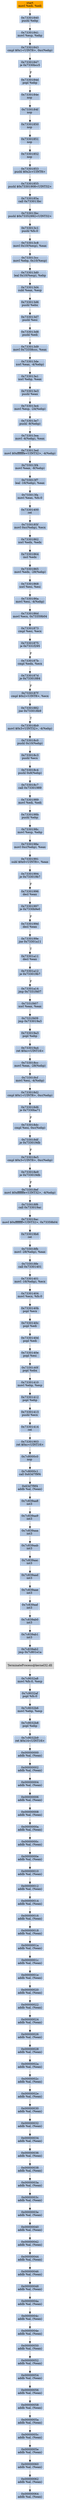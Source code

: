 digraph G {
node[shape=rectangle,style=filled,fillcolor=lightsteelblue,color=lightsteelblue]
bgcolor="transparent"
a0x7330183emovl_edi_edi[label="start\nmovl %edi, %edi",color="lightgrey",fillcolor="orange"];
a0x73301840pushl_ebp[label="0x73301840\npushl %ebp"];
a0x73301841movl_esp_ebp[label="0x73301841\nmovl %esp, %ebp"];
a0x73301843cmpl_0x1UINT8_0xcebp_[label="0x73301843\ncmpl $0x1<UINT8>, 0xc(%ebp)"];
a0x73301847je_0x7330bcc5[label="0x73301847\nje 0x7330bcc5"];
a0x7330184dpopl_ebp[label="0x7330184d\npopl %ebp"];
a0x7330184enop_[label="0x7330184e\nnop "];
a0x7330184fnop_[label="0x7330184f\nnop "];
a0x73301850nop_[label="0x73301850\nnop "];
a0x73301851nop_[label="0x73301851\nnop "];
a0x73301852nop_[label="0x73301852\nnop "];
a0x73301853pushl_0x2cUINT8[label="0x73301853\npushl $0x2c<UINT8>"];
a0x73301855pushl_0x73301908UINT32[label="0x73301855\npushl $0x73301908<UINT32>"];
a0x7330185acall_0x733013bc[label="0x7330185a\ncall 0x733013bc"];
a0x733013bcpushl_0x73352992UINT32[label="0x733013bc\npushl $0x73352992<UINT32>"];
a0x733013c1pushl_fs_0[label="0x733013c1\npushl %fs:0"];
a0x733013c8movl_0x10esp__eax[label="0x733013c8\nmovl 0x10(%esp), %eax"];
a0x733013ccmovl_ebp_0x10esp_[label="0x733013cc\nmovl %ebp, 0x10(%esp)"];
a0x733013d0leal_0x10esp__ebp[label="0x733013d0\nleal 0x10(%esp), %ebp"];
a0x733013d4subl_eax_esp[label="0x733013d4\nsubl %eax, %esp"];
a0x733013d6pushl_ebx[label="0x733013d6\npushl %ebx"];
a0x733013d7pushl_esi[label="0x733013d7\npushl %esi"];
a0x733013d8pushl_edi[label="0x733013d8\npushl %edi"];
a0x733013d9movl_0x73358ccc_eax[label="0x733013d9\nmovl 0x73358ccc, %eax"];
a0x733013dexorl_eax__4ebp_[label="0x733013de\nxorl %eax, -4(%ebp)"];
a0x733013e1xorl_ebp_eax[label="0x733013e1\nxorl %ebp, %eax"];
a0x733013e3pushl_eax[label="0x733013e3\npushl %eax"];
a0x733013e4movl_esp__24ebp_[label="0x733013e4\nmovl %esp, -24(%ebp)"];
a0x733013e7pushl__8ebp_[label="0x733013e7\npushl -8(%ebp)"];
a0x733013eamovl__4ebp__eax[label="0x733013ea\nmovl -4(%ebp), %eax"];
a0x733013edmovl_0xfffffffeUINT32__4ebp_[label="0x733013ed\nmovl $0xfffffffe<UINT32>, -4(%ebp)"];
a0x733013f4movl_eax__8ebp_[label="0x733013f4\nmovl %eax, -8(%ebp)"];
a0x733013f7leal__16ebp__eax[label="0x733013f7\nleal -16(%ebp), %eax"];
a0x733013famovl_eax_fs_0[label="0x733013fa\nmovl %eax, %fs:0"];
a0x73301400ret[label="0x73301400\nret"];
a0x7330185fmovl_0xcebp__ecx[label="0x7330185f\nmovl 0xc(%ebp), %ecx"];
a0x73301862xorl_edx_edx[label="0x73301862\nxorl %edx, %edx"];
a0x73301864incl_edx[label="0x73301864\nincl %edx"];
a0x73301865movl_edx__28ebp_[label="0x73301865\nmovl %edx, -28(%ebp)"];
a0x73301868xorl_esi_esi[label="0x73301868\nxorl %esi, %esi"];
a0x7330186amovl_esi__4ebp_[label="0x7330186a\nmovl %esi, -4(%ebp)"];
a0x7330186dmovl_ecx_0x73359b04[label="0x7330186d\nmovl %ecx, 0x73359b04"];
a0x73301873cmpl_esi_ecx[label="0x73301873\ncmpl %esi, %ecx"];
a0x73301875je_0x7331f295[label="0x73301875\nje 0x7331f295"];
a0x7330187bcmpl_edx_ecx[label="0x7330187b\ncmpl %edx, %ecx"];
a0x7330187dje_0x73301884[label="0x7330187d\nje 0x73301884"];
a0x7330187fcmpl_0x2UINT8_ecx[label="0x7330187f\ncmpl $0x2<UINT8>, %ecx"];
a0x73301882jne_0x733018b9[label="0x73301882\njne 0x733018b9"];
a0x733018b9movl_0x3UINT32__4ebp_[label="0x733018b9\nmovl $0x3<UINT32>, -4(%ebp)"];
a0x733018c0pushl_0x10ebp_[label="0x733018c0\npushl 0x10(%ebp)"];
a0x733018c3pushl_ecx[label="0x733018c3\npushl %ecx"];
a0x733018c4pushl_0x8ebp_[label="0x733018c4\npushl 0x8(%ebp)"];
a0x733018c7call_0x73301989[label="0x733018c7\ncall 0x73301989"];
a0x73301989movl_edi_edi[label="0x73301989\nmovl %edi, %edi"];
a0x7330198bpushl_ebp[label="0x7330198b\npushl %ebp"];
a0x7330198cmovl_esp_ebp[label="0x7330198c\nmovl %esp, %ebp"];
a0x7330198emovl_0xcebp__eax[label="0x7330198e\nmovl 0xc(%ebp), %eax"];
a0x73301991subl_0x0UINT8_eax[label="0x73301991\nsubl $0x0<UINT8>, %eax"];
a0x73301994je_0x733019b7[label="0x73301994\nje 0x733019b7"];
a0x73301996decl_eax[label="0x73301996\ndecl %eax"];
a0x73301997je_0x7330b9e0[label="0x73301997\nje 0x7330b9e0"];
a0x7330199ddecl_eax[label="0x7330199d\ndecl %eax"];
a0x7330199ejne_0x73301a11[label="0x7330199e\njne 0x73301a11"];
a0x73301a11decl_eax[label="0x73301a11\ndecl %eax"];
a0x73301a12je_0x733019b7[label="0x73301a12\nje 0x733019b7"];
a0x73301a14jmp_0x7331f407[label="0x73301a14\njmp 0x7331f407"];
a0x7331f407xorl_eax_eax[label="0x7331f407\nxorl %eax, %eax"];
a0x7331f409jmp_0x733019a3[label="0x7331f409\njmp 0x733019a3"];
a0x733019a3popl_ebp[label="0x733019a3\npopl %ebp"];
a0x733019a4ret_0xcUINT16[label="0x733019a4\nret $0xc<UINT16>"];
a0x733018ccmovl_eax__28ebp_[label="0x733018cc\nmovl %eax, -28(%ebp)"];
a0x733018cfmovl_esi__4ebp_[label="0x733018cf\nmovl %esi, -4(%ebp)"];
a0x733018d2cmpl_0x1UINT8_0xcebp_[label="0x733018d2\ncmpl $0x1<UINT8>, 0xc(%ebp)"];
a0x733018d6je_0x7330ba71[label="0x733018d6\nje 0x7330ba71"];
a0x733018dccmpl_esi_0xcebp_[label="0x733018dc\ncmpl %esi, 0xc(%ebp)"];
a0x733018dfje_0x733019db[label="0x733018df\nje 0x733019db"];
a0x733018e5cmpl_0x3UINT8_0xcebp_[label="0x733018e5\ncmpl $0x3<UINT8>, 0xc(%ebp)"];
a0x733018e9je_0x733019db[label="0x733018e9\nje 0x733019db"];
a0x733018efmovl_0xfffffffeUINT32__4ebp_[label="0x733018ef\nmovl $0xfffffffe<UINT32>, -4(%ebp)"];
a0x733018f6call_0x733019ac[label="0x733018f6\ncall 0x733019ac"];
a0x733019acmovl_0xffffffffUINT32_0x73359b04[label="0x733019ac\nmovl $0xffffffff<UINT32>, 0x73359b04"];
a0x733019b6ret[label="0x733019b6\nret"];
a0x733018fbmovl__28ebp__eax[label="0x733018fb\nmovl -28(%ebp), %eax"];
a0x733018fecall_0x73301401[label="0x733018fe\ncall 0x73301401"];
a0x73301401movl__16ebp__ecx[label="0x73301401\nmovl -16(%ebp), %ecx"];
a0x73301404movl_ecx_fs_0[label="0x73301404\nmovl %ecx, %fs:0"];
a0x7330140bpopl_ecx[label="0x7330140b\npopl %ecx"];
a0x7330140cpopl_edi[label="0x7330140c\npopl %edi"];
a0x7330140dpopl_edi[label="0x7330140d\npopl %edi"];
a0x7330140epopl_esi[label="0x7330140e\npopl %esi"];
a0x7330140fpopl_ebx[label="0x7330140f\npopl %ebx"];
a0x73301410movl_ebp_esp[label="0x73301410\nmovl %ebp, %esp"];
a0x73301412popl_ebp[label="0x73301412\npopl %ebp"];
a0x73301413pushl_ecx[label="0x73301413\npushl %ecx"];
a0x73301414ret[label="0x73301414\nret"];
a0x73301903ret_0xcUINT16[label="0x73301903\nret $0xc<UINT16>"];
a0x7c8000c0nop_[label="0x7c8000c0\nnop "];
a0x7c8000c1call_0x63d7f9f4[label="0x7c8000c1\ncall 0x63d7f9f4"];
a0x63d7f9f4addb_al_eax_[label="0x63d7f9f4\naddb %al, (%eax)"];
a0x7c839aa8int3_[label="0x7c839aa8\nint3 "];
a0x7c839aa9int3_[label="0x7c839aa9\nint3 "];
a0x7c839aaaint3_[label="0x7c839aaa\nint3 "];
a0x7c839aabint3_[label="0x7c839aab\nint3 "];
a0x7c839aacint3_[label="0x7c839aac\nint3 "];
a0x7c839aadint3_[label="0x7c839aad\nint3 "];
a0x7c839aaeint3_[label="0x7c839aae\nint3 "];
a0x7c839aafint3_[label="0x7c839aaf\nint3 "];
a0x7c839ab0int3_[label="0x7c839ab0\nint3 "];
a0x7c839ab1int3_[label="0x7c839ab1\nint3 "];
a0x7c839ab2jmp_0x7c801e1a[label="0x7c839ab2\njmp 0x7c801e1a"];
TerminateProcess_kernel32_dll[label="TerminateProcess@kernel32.dll",color="lightgrey",fillcolor="lightgrey"];
a0x7c9032a8movl_fs_0_esp[label="0x7c9032a8\nmovl %fs:0, %esp"];
a0x7c9032afpopl_fs_0[label="0x7c9032af\npopl %fs:0"];
a0x7c9032b6movl_ebp_esp[label="0x7c9032b6\nmovl %ebp, %esp"];
a0x7c9032b8popl_ebp[label="0x7c9032b8\npopl %ebp"];
a0x7c9032b9ret_0x14UINT16[label="0x7c9032b9\nret $0x14<UINT16>"];
a0x00000000addb_al_eax_[label="0x00000000\naddb %al, (%eax)"];
a0x00000002addb_al_eax_[label="0x00000002\naddb %al, (%eax)"];
a0x00000004addb_al_eax_[label="0x00000004\naddb %al, (%eax)"];
a0x00000006addb_al_eax_[label="0x00000006\naddb %al, (%eax)"];
a0x00000008addb_al_eax_[label="0x00000008\naddb %al, (%eax)"];
a0x0000000aaddb_al_eax_[label="0x0000000a\naddb %al, (%eax)"];
a0x0000000caddb_al_eax_[label="0x0000000c\naddb %al, (%eax)"];
a0x0000000eaddb_al_eax_[label="0x0000000e\naddb %al, (%eax)"];
a0x00000010addb_al_eax_[label="0x00000010\naddb %al, (%eax)"];
a0x00000012addb_al_eax_[label="0x00000012\naddb %al, (%eax)"];
a0x00000014addb_al_eax_[label="0x00000014\naddb %al, (%eax)"];
a0x00000016addb_al_eax_[label="0x00000016\naddb %al, (%eax)"];
a0x00000018addb_al_eax_[label="0x00000018\naddb %al, (%eax)"];
a0x0000001aaddb_al_eax_[label="0x0000001a\naddb %al, (%eax)"];
a0x0000001caddb_al_eax_[label="0x0000001c\naddb %al, (%eax)"];
a0x0000001eaddb_al_eax_[label="0x0000001e\naddb %al, (%eax)"];
a0x00000020addb_al_eax_[label="0x00000020\naddb %al, (%eax)"];
a0x00000022addb_al_eax_[label="0x00000022\naddb %al, (%eax)"];
a0x00000024addb_al_eax_[label="0x00000024\naddb %al, (%eax)"];
a0x00000026addb_al_eax_[label="0x00000026\naddb %al, (%eax)"];
a0x00000028addb_al_eax_[label="0x00000028\naddb %al, (%eax)"];
a0x0000002aaddb_al_eax_[label="0x0000002a\naddb %al, (%eax)"];
a0x0000002caddb_al_eax_[label="0x0000002c\naddb %al, (%eax)"];
a0x0000002eaddb_al_eax_[label="0x0000002e\naddb %al, (%eax)"];
a0x00000030addb_al_eax_[label="0x00000030\naddb %al, (%eax)"];
a0x00000032addb_al_eax_[label="0x00000032\naddb %al, (%eax)"];
a0x00000034addb_al_eax_[label="0x00000034\naddb %al, (%eax)"];
a0x00000036addb_al_eax_[label="0x00000036\naddb %al, (%eax)"];
a0x00000038addb_al_eax_[label="0x00000038\naddb %al, (%eax)"];
a0x0000003aaddb_al_eax_[label="0x0000003a\naddb %al, (%eax)"];
a0x0000003caddb_al_eax_[label="0x0000003c\naddb %al, (%eax)"];
a0x0000003eaddb_al_eax_[label="0x0000003e\naddb %al, (%eax)"];
a0x00000040addb_al_eax_[label="0x00000040\naddb %al, (%eax)"];
a0x00000042addb_al_eax_[label="0x00000042\naddb %al, (%eax)"];
a0x00000044addb_al_eax_[label="0x00000044\naddb %al, (%eax)"];
a0x00000046addb_al_eax_[label="0x00000046\naddb %al, (%eax)"];
a0x00000048addb_al_eax_[label="0x00000048\naddb %al, (%eax)"];
a0x0000004aaddb_al_eax_[label="0x0000004a\naddb %al, (%eax)"];
a0x0000004caddb_al_eax_[label="0x0000004c\naddb %al, (%eax)"];
a0x0000004eaddb_al_eax_[label="0x0000004e\naddb %al, (%eax)"];
a0x00000050addb_al_eax_[label="0x00000050\naddb %al, (%eax)"];
a0x00000052addb_al_eax_[label="0x00000052\naddb %al, (%eax)"];
a0x00000054addb_al_eax_[label="0x00000054\naddb %al, (%eax)"];
a0x00000056addb_al_eax_[label="0x00000056\naddb %al, (%eax)"];
a0x00000058addb_al_eax_[label="0x00000058\naddb %al, (%eax)"];
a0x0000005aaddb_al_eax_[label="0x0000005a\naddb %al, (%eax)"];
a0x0000005caddb_al_eax_[label="0x0000005c\naddb %al, (%eax)"];
a0x0000005eaddb_al_eax_[label="0x0000005e\naddb %al, (%eax)"];
a0x00000060addb_al_eax_[label="0x00000060\naddb %al, (%eax)"];
a0x00000062addb_al_eax_[label="0x00000062\naddb %al, (%eax)"];
a0x00000064addb_al_eax_[label="0x00000064\naddb %al, (%eax)"];
a0x7330183emovl_edi_edi -> a0x73301840pushl_ebp [color="#000000"];
a0x73301840pushl_ebp -> a0x73301841movl_esp_ebp [color="#000000"];
a0x73301841movl_esp_ebp -> a0x73301843cmpl_0x1UINT8_0xcebp_ [color="#000000"];
a0x73301843cmpl_0x1UINT8_0xcebp_ -> a0x73301847je_0x7330bcc5 [color="#000000"];
a0x73301847je_0x7330bcc5 -> a0x7330184dpopl_ebp [color="#000000",label="F"];
a0x7330184dpopl_ebp -> a0x7330184enop_ [color="#000000"];
a0x7330184enop_ -> a0x7330184fnop_ [color="#000000"];
a0x7330184fnop_ -> a0x73301850nop_ [color="#000000"];
a0x73301850nop_ -> a0x73301851nop_ [color="#000000"];
a0x73301851nop_ -> a0x73301852nop_ [color="#000000"];
a0x73301852nop_ -> a0x73301853pushl_0x2cUINT8 [color="#000000"];
a0x73301853pushl_0x2cUINT8 -> a0x73301855pushl_0x73301908UINT32 [color="#000000"];
a0x73301855pushl_0x73301908UINT32 -> a0x7330185acall_0x733013bc [color="#000000"];
a0x7330185acall_0x733013bc -> a0x733013bcpushl_0x73352992UINT32 [color="#000000"];
a0x733013bcpushl_0x73352992UINT32 -> a0x733013c1pushl_fs_0 [color="#000000"];
a0x733013c1pushl_fs_0 -> a0x733013c8movl_0x10esp__eax [color="#000000"];
a0x733013c8movl_0x10esp__eax -> a0x733013ccmovl_ebp_0x10esp_ [color="#000000"];
a0x733013ccmovl_ebp_0x10esp_ -> a0x733013d0leal_0x10esp__ebp [color="#000000"];
a0x733013d0leal_0x10esp__ebp -> a0x733013d4subl_eax_esp [color="#000000"];
a0x733013d4subl_eax_esp -> a0x733013d6pushl_ebx [color="#000000"];
a0x733013d6pushl_ebx -> a0x733013d7pushl_esi [color="#000000"];
a0x733013d7pushl_esi -> a0x733013d8pushl_edi [color="#000000"];
a0x733013d8pushl_edi -> a0x733013d9movl_0x73358ccc_eax [color="#000000"];
a0x733013d9movl_0x73358ccc_eax -> a0x733013dexorl_eax__4ebp_ [color="#000000"];
a0x733013dexorl_eax__4ebp_ -> a0x733013e1xorl_ebp_eax [color="#000000"];
a0x733013e1xorl_ebp_eax -> a0x733013e3pushl_eax [color="#000000"];
a0x733013e3pushl_eax -> a0x733013e4movl_esp__24ebp_ [color="#000000"];
a0x733013e4movl_esp__24ebp_ -> a0x733013e7pushl__8ebp_ [color="#000000"];
a0x733013e7pushl__8ebp_ -> a0x733013eamovl__4ebp__eax [color="#000000"];
a0x733013eamovl__4ebp__eax -> a0x733013edmovl_0xfffffffeUINT32__4ebp_ [color="#000000"];
a0x733013edmovl_0xfffffffeUINT32__4ebp_ -> a0x733013f4movl_eax__8ebp_ [color="#000000"];
a0x733013f4movl_eax__8ebp_ -> a0x733013f7leal__16ebp__eax [color="#000000"];
a0x733013f7leal__16ebp__eax -> a0x733013famovl_eax_fs_0 [color="#000000"];
a0x733013famovl_eax_fs_0 -> a0x73301400ret [color="#000000"];
a0x73301400ret -> a0x7330185fmovl_0xcebp__ecx [color="#000000"];
a0x7330185fmovl_0xcebp__ecx -> a0x73301862xorl_edx_edx [color="#000000"];
a0x73301862xorl_edx_edx -> a0x73301864incl_edx [color="#000000"];
a0x73301864incl_edx -> a0x73301865movl_edx__28ebp_ [color="#000000"];
a0x73301865movl_edx__28ebp_ -> a0x73301868xorl_esi_esi [color="#000000"];
a0x73301868xorl_esi_esi -> a0x7330186amovl_esi__4ebp_ [color="#000000"];
a0x7330186amovl_esi__4ebp_ -> a0x7330186dmovl_ecx_0x73359b04 [color="#000000"];
a0x7330186dmovl_ecx_0x73359b04 -> a0x73301873cmpl_esi_ecx [color="#000000"];
a0x73301873cmpl_esi_ecx -> a0x73301875je_0x7331f295 [color="#000000"];
a0x73301875je_0x7331f295 -> a0x7330187bcmpl_edx_ecx [color="#000000",label="F"];
a0x7330187bcmpl_edx_ecx -> a0x7330187dje_0x73301884 [color="#000000"];
a0x7330187dje_0x73301884 -> a0x7330187fcmpl_0x2UINT8_ecx [color="#000000",label="F"];
a0x7330187fcmpl_0x2UINT8_ecx -> a0x73301882jne_0x733018b9 [color="#000000"];
a0x73301882jne_0x733018b9 -> a0x733018b9movl_0x3UINT32__4ebp_ [color="#000000",label="T"];
a0x733018b9movl_0x3UINT32__4ebp_ -> a0x733018c0pushl_0x10ebp_ [color="#000000"];
a0x733018c0pushl_0x10ebp_ -> a0x733018c3pushl_ecx [color="#000000"];
a0x733018c3pushl_ecx -> a0x733018c4pushl_0x8ebp_ [color="#000000"];
a0x733018c4pushl_0x8ebp_ -> a0x733018c7call_0x73301989 [color="#000000"];
a0x733018c7call_0x73301989 -> a0x73301989movl_edi_edi [color="#000000"];
a0x73301989movl_edi_edi -> a0x7330198bpushl_ebp [color="#000000"];
a0x7330198bpushl_ebp -> a0x7330198cmovl_esp_ebp [color="#000000"];
a0x7330198cmovl_esp_ebp -> a0x7330198emovl_0xcebp__eax [color="#000000"];
a0x7330198emovl_0xcebp__eax -> a0x73301991subl_0x0UINT8_eax [color="#000000"];
a0x73301991subl_0x0UINT8_eax -> a0x73301994je_0x733019b7 [color="#000000"];
a0x73301994je_0x733019b7 -> a0x73301996decl_eax [color="#000000",label="F"];
a0x73301996decl_eax -> a0x73301997je_0x7330b9e0 [color="#000000"];
a0x73301997je_0x7330b9e0 -> a0x7330199ddecl_eax [color="#000000",label="F"];
a0x7330199ddecl_eax -> a0x7330199ejne_0x73301a11 [color="#000000"];
a0x7330199ejne_0x73301a11 -> a0x73301a11decl_eax [color="#000000",label="T"];
a0x73301a11decl_eax -> a0x73301a12je_0x733019b7 [color="#000000"];
a0x73301a12je_0x733019b7 -> a0x73301a14jmp_0x7331f407 [color="#000000",label="F"];
a0x73301a14jmp_0x7331f407 -> a0x7331f407xorl_eax_eax [color="#000000"];
a0x7331f407xorl_eax_eax -> a0x7331f409jmp_0x733019a3 [color="#000000"];
a0x7331f409jmp_0x733019a3 -> a0x733019a3popl_ebp [color="#000000"];
a0x733019a3popl_ebp -> a0x733019a4ret_0xcUINT16 [color="#000000"];
a0x733019a4ret_0xcUINT16 -> a0x733018ccmovl_eax__28ebp_ [color="#000000"];
a0x733018ccmovl_eax__28ebp_ -> a0x733018cfmovl_esi__4ebp_ [color="#000000"];
a0x733018cfmovl_esi__4ebp_ -> a0x733018d2cmpl_0x1UINT8_0xcebp_ [color="#000000"];
a0x733018d2cmpl_0x1UINT8_0xcebp_ -> a0x733018d6je_0x7330ba71 [color="#000000"];
a0x733018d6je_0x7330ba71 -> a0x733018dccmpl_esi_0xcebp_ [color="#000000",label="F"];
a0x733018dccmpl_esi_0xcebp_ -> a0x733018dfje_0x733019db [color="#000000"];
a0x733018dfje_0x733019db -> a0x733018e5cmpl_0x3UINT8_0xcebp_ [color="#000000",label="F"];
a0x733018e5cmpl_0x3UINT8_0xcebp_ -> a0x733018e9je_0x733019db [color="#000000"];
a0x733018e9je_0x733019db -> a0x733018efmovl_0xfffffffeUINT32__4ebp_ [color="#000000",label="F"];
a0x733018efmovl_0xfffffffeUINT32__4ebp_ -> a0x733018f6call_0x733019ac [color="#000000"];
a0x733018f6call_0x733019ac -> a0x733019acmovl_0xffffffffUINT32_0x73359b04 [color="#000000"];
a0x733019acmovl_0xffffffffUINT32_0x73359b04 -> a0x733019b6ret [color="#000000"];
a0x733019b6ret -> a0x733018fbmovl__28ebp__eax [color="#000000"];
a0x733018fbmovl__28ebp__eax -> a0x733018fecall_0x73301401 [color="#000000"];
a0x733018fecall_0x73301401 -> a0x73301401movl__16ebp__ecx [color="#000000"];
a0x73301401movl__16ebp__ecx -> a0x73301404movl_ecx_fs_0 [color="#000000"];
a0x73301404movl_ecx_fs_0 -> a0x7330140bpopl_ecx [color="#000000"];
a0x7330140bpopl_ecx -> a0x7330140cpopl_edi [color="#000000"];
a0x7330140cpopl_edi -> a0x7330140dpopl_edi [color="#000000"];
a0x7330140dpopl_edi -> a0x7330140epopl_esi [color="#000000"];
a0x7330140epopl_esi -> a0x7330140fpopl_ebx [color="#000000"];
a0x7330140fpopl_ebx -> a0x73301410movl_ebp_esp [color="#000000"];
a0x73301410movl_ebp_esp -> a0x73301412popl_ebp [color="#000000"];
a0x73301412popl_ebp -> a0x73301413pushl_ecx [color="#000000"];
a0x73301413pushl_ecx -> a0x73301414ret [color="#000000"];
a0x73301414ret -> a0x73301903ret_0xcUINT16 [color="#000000"];
a0x73301903ret_0xcUINT16 -> a0x7c8000c0nop_ [color="#000000"];
a0x7c8000c0nop_ -> a0x7c8000c1call_0x63d7f9f4 [color="#000000"];
a0x7c8000c1call_0x63d7f9f4 -> a0x63d7f9f4addb_al_eax_ [color="#000000"];
a0x63d7f9f4addb_al_eax_ -> a0x7c839aa8int3_ [color="#000000"];
a0x7c839aa8int3_ -> a0x7c839aa9int3_ [color="#000000"];
a0x7c839aa9int3_ -> a0x7c839aaaint3_ [color="#000000"];
a0x7c839aaaint3_ -> a0x7c839aabint3_ [color="#000000"];
a0x7c839aabint3_ -> a0x7c839aacint3_ [color="#000000"];
a0x7c839aacint3_ -> a0x7c839aadint3_ [color="#000000"];
a0x7c839aadint3_ -> a0x7c839aaeint3_ [color="#000000"];
a0x7c839aaeint3_ -> a0x7c839aafint3_ [color="#000000"];
a0x7c839aafint3_ -> a0x7c839ab0int3_ [color="#000000"];
a0x7c839ab0int3_ -> a0x7c839ab1int3_ [color="#000000"];
a0x7c839ab1int3_ -> a0x7c839ab2jmp_0x7c801e1a [color="#000000"];
a0x7c839ab2jmp_0x7c801e1a -> TerminateProcess_kernel32_dll [color="#000000"];
TerminateProcess_kernel32_dll -> a0x7c9032a8movl_fs_0_esp [color="#000000"];
a0x7c9032a8movl_fs_0_esp -> a0x7c9032afpopl_fs_0 [color="#000000"];
a0x7c9032afpopl_fs_0 -> a0x7c9032b6movl_ebp_esp [color="#000000"];
a0x7c9032b6movl_ebp_esp -> a0x7c9032b8popl_ebp [color="#000000"];
a0x7c9032b8popl_ebp -> a0x7c9032b9ret_0x14UINT16 [color="#000000"];
a0x7c9032b9ret_0x14UINT16 -> a0x00000000addb_al_eax_ [color="#000000"];
a0x00000000addb_al_eax_ -> a0x00000002addb_al_eax_ [color="#000000"];
a0x00000002addb_al_eax_ -> a0x00000004addb_al_eax_ [color="#000000"];
a0x00000004addb_al_eax_ -> a0x00000006addb_al_eax_ [color="#000000"];
a0x00000006addb_al_eax_ -> a0x00000008addb_al_eax_ [color="#000000"];
a0x00000008addb_al_eax_ -> a0x0000000aaddb_al_eax_ [color="#000000"];
a0x0000000aaddb_al_eax_ -> a0x0000000caddb_al_eax_ [color="#000000"];
a0x0000000caddb_al_eax_ -> a0x0000000eaddb_al_eax_ [color="#000000"];
a0x0000000eaddb_al_eax_ -> a0x00000010addb_al_eax_ [color="#000000"];
a0x00000010addb_al_eax_ -> a0x00000012addb_al_eax_ [color="#000000"];
a0x00000012addb_al_eax_ -> a0x00000014addb_al_eax_ [color="#000000"];
a0x00000014addb_al_eax_ -> a0x00000016addb_al_eax_ [color="#000000"];
a0x00000016addb_al_eax_ -> a0x00000018addb_al_eax_ [color="#000000"];
a0x00000018addb_al_eax_ -> a0x0000001aaddb_al_eax_ [color="#000000"];
a0x0000001aaddb_al_eax_ -> a0x0000001caddb_al_eax_ [color="#000000"];
a0x0000001caddb_al_eax_ -> a0x0000001eaddb_al_eax_ [color="#000000"];
a0x0000001eaddb_al_eax_ -> a0x00000020addb_al_eax_ [color="#000000"];
a0x00000020addb_al_eax_ -> a0x00000022addb_al_eax_ [color="#000000"];
a0x00000022addb_al_eax_ -> a0x00000024addb_al_eax_ [color="#000000"];
a0x00000024addb_al_eax_ -> a0x00000026addb_al_eax_ [color="#000000"];
a0x00000026addb_al_eax_ -> a0x00000028addb_al_eax_ [color="#000000"];
a0x00000028addb_al_eax_ -> a0x0000002aaddb_al_eax_ [color="#000000"];
a0x0000002aaddb_al_eax_ -> a0x0000002caddb_al_eax_ [color="#000000"];
a0x0000002caddb_al_eax_ -> a0x0000002eaddb_al_eax_ [color="#000000"];
a0x0000002eaddb_al_eax_ -> a0x00000030addb_al_eax_ [color="#000000"];
a0x00000030addb_al_eax_ -> a0x00000032addb_al_eax_ [color="#000000"];
a0x00000032addb_al_eax_ -> a0x00000034addb_al_eax_ [color="#000000"];
a0x00000034addb_al_eax_ -> a0x00000036addb_al_eax_ [color="#000000"];
a0x00000036addb_al_eax_ -> a0x00000038addb_al_eax_ [color="#000000"];
a0x00000038addb_al_eax_ -> a0x0000003aaddb_al_eax_ [color="#000000"];
a0x0000003aaddb_al_eax_ -> a0x0000003caddb_al_eax_ [color="#000000"];
a0x0000003caddb_al_eax_ -> a0x0000003eaddb_al_eax_ [color="#000000"];
a0x0000003eaddb_al_eax_ -> a0x00000040addb_al_eax_ [color="#000000"];
a0x00000040addb_al_eax_ -> a0x00000042addb_al_eax_ [color="#000000"];
a0x00000042addb_al_eax_ -> a0x00000044addb_al_eax_ [color="#000000"];
a0x00000044addb_al_eax_ -> a0x00000046addb_al_eax_ [color="#000000"];
a0x00000046addb_al_eax_ -> a0x00000048addb_al_eax_ [color="#000000"];
a0x00000048addb_al_eax_ -> a0x0000004aaddb_al_eax_ [color="#000000"];
a0x0000004aaddb_al_eax_ -> a0x0000004caddb_al_eax_ [color="#000000"];
a0x0000004caddb_al_eax_ -> a0x0000004eaddb_al_eax_ [color="#000000"];
a0x0000004eaddb_al_eax_ -> a0x00000050addb_al_eax_ [color="#000000"];
a0x00000050addb_al_eax_ -> a0x00000052addb_al_eax_ [color="#000000"];
a0x00000052addb_al_eax_ -> a0x00000054addb_al_eax_ [color="#000000"];
a0x00000054addb_al_eax_ -> a0x00000056addb_al_eax_ [color="#000000"];
a0x00000056addb_al_eax_ -> a0x00000058addb_al_eax_ [color="#000000"];
a0x00000058addb_al_eax_ -> a0x0000005aaddb_al_eax_ [color="#000000"];
a0x0000005aaddb_al_eax_ -> a0x0000005caddb_al_eax_ [color="#000000"];
a0x0000005caddb_al_eax_ -> a0x0000005eaddb_al_eax_ [color="#000000"];
a0x0000005eaddb_al_eax_ -> a0x00000060addb_al_eax_ [color="#000000"];
a0x00000060addb_al_eax_ -> a0x00000062addb_al_eax_ [color="#000000"];
a0x00000062addb_al_eax_ -> a0x00000064addb_al_eax_ [color="#000000"];
}
